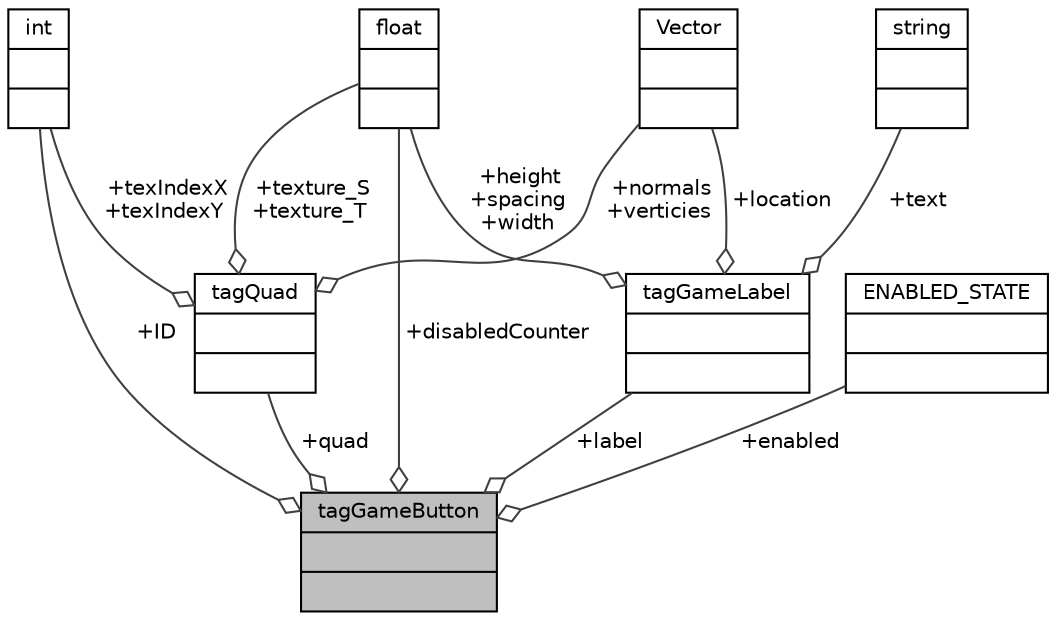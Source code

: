 digraph "tagGameButton"
{
 // LATEX_PDF_SIZE
  edge [fontname="Helvetica",fontsize="10",labelfontname="Helvetica",labelfontsize="10"];
  node [fontname="Helvetica",fontsize="10",shape=record];
  Node1 [label="{tagGameButton\n||}",height=0.2,width=0.4,color="black", fillcolor="grey75", style="filled", fontcolor="black",tooltip=" "];
  Node2 -> Node1 [color="grey25",fontsize="10",style="solid",label=" +ID" ,arrowhead="odiamond",fontname="Helvetica"];
  Node2 [label="{int\n||}",height=0.2,width=0.4,color="black", fillcolor="white", style="filled",tooltip=" "];
  Node3 -> Node1 [color="grey25",fontsize="10",style="solid",label=" +quad" ,arrowhead="odiamond",fontname="Helvetica"];
  Node3 [label="{tagQuad\n||}",height=0.2,width=0.4,color="black", fillcolor="white", style="filled",URL="$structtag_quad.html",tooltip="Defines what constitutes the definition of a Quad"];
  Node2 -> Node3 [color="grey25",fontsize="10",style="solid",label=" +texIndexX\n+texIndexY" ,arrowhead="odiamond",fontname="Helvetica"];
  Node4 -> Node3 [color="grey25",fontsize="10",style="solid",label=" +normals\n+verticies" ,arrowhead="odiamond",fontname="Helvetica"];
  Node4 [label="{Vector\n||}",height=0.2,width=0.4,color="black", fillcolor="white", style="filled",tooltip=" "];
  Node5 -> Node3 [color="grey25",fontsize="10",style="solid",label=" +texture_S\n+texture_T" ,arrowhead="odiamond",fontname="Helvetica"];
  Node5 [label="{float\n||}",height=0.2,width=0.4,color="black", fillcolor="white", style="filled",tooltip=" "];
  Node6 -> Node1 [color="grey25",fontsize="10",style="solid",label=" +label" ,arrowhead="odiamond",fontname="Helvetica"];
  Node6 [label="{tagGameLabel\n||}",height=0.2,width=0.4,color="black", fillcolor="white", style="filled",URL="$structtag_game_label.html",tooltip=" "];
  Node4 -> Node6 [color="grey25",fontsize="10",style="solid",label=" +location" ,arrowhead="odiamond",fontname="Helvetica"];
  Node7 -> Node6 [color="grey25",fontsize="10",style="solid",label=" +text" ,arrowhead="odiamond",fontname="Helvetica"];
  Node7 [label="{string\n||}",height=0.2,width=0.4,color="black", fillcolor="white", style="filled",tooltip=" "];
  Node5 -> Node6 [color="grey25",fontsize="10",style="solid",label=" +height\n+spacing\n+width" ,arrowhead="odiamond",fontname="Helvetica"];
  Node8 -> Node1 [color="grey25",fontsize="10",style="solid",label=" +enabled" ,arrowhead="odiamond",fontname="Helvetica"];
  Node8 [label="{ENABLED_STATE\n||}",height=0.2,width=0.4,color="black", fillcolor="white", style="filled",tooltip=" "];
  Node5 -> Node1 [color="grey25",fontsize="10",style="solid",label=" +disabledCounter" ,arrowhead="odiamond",fontname="Helvetica"];
}
